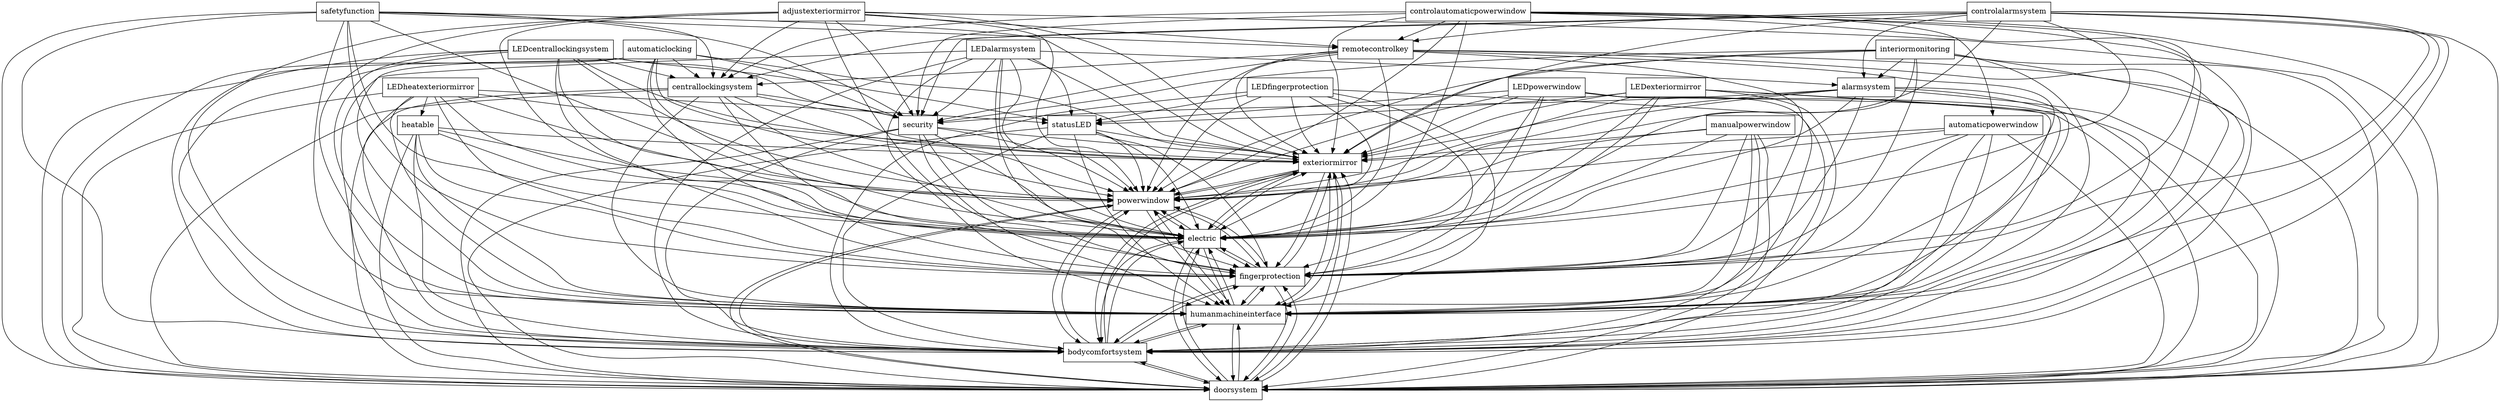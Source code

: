 digraph{
graph [rankdir=TB];
node [shape=box];
edge [arrowhead=normal];
0[label="exteriormirror",]
1[label="powerwindow",]
2[label="doorsystem",]
3[label="bodycomfortsystem",]
4[label="controlautomaticpowerwindow",]
5[label="LEDalarmsystem",]
6[label="security",]
7[label="LEDheatexteriormirror",]
8[label="safetyfunction",]
9[label="interiormonitoring",]
10[label="heatable",]
11[label="remotecontrolkey",]
12[label="controlalarmsystem",]
13[label="humanmachineinterface",]
14[label="LEDcentrallockingsystem",]
15[label="fingerprotection",]
16[label="LEDfingerprotection",]
17[label="electric",]
18[label="adjustexteriormirror",]
19[label="automaticlocking",]
20[label="alarmsystem",]
21[label="LEDpowerwindow",]
22[label="manualpowerwindow",]
23[label="centrallockingsystem",]
24[label="statusLED",]
25[label="LEDexteriormirror",]
26[label="automaticpowerwindow",]
0->1[label="",]
0->2[label="",]
0->3[label="",]
0->13[label="",]
0->15[label="",]
0->17[label="",]
1->0[label="",]
1->2[label="",]
1->3[label="",]
1->13[label="",]
1->15[label="",]
1->17[label="",]
2->0[label="",]
2->1[label="",]
2->3[label="",]
2->13[label="",]
2->15[label="",]
2->17[label="",]
3->0[label="",]
3->1[label="",]
3->2[label="",]
3->13[label="",]
3->15[label="",]
3->17[label="",]
4->0[label="",]
4->1[label="",]
4->2[label="",]
4->3[label="",]
4->6[label="",]
4->11[label="",]
4->13[label="",]
4->15[label="",]
4->17[label="",]
4->23[label="",]
4->26[label="",]
5->0[label="",]
5->1[label="",]
5->2[label="",]
5->3[label="",]
5->6[label="",]
5->13[label="",]
5->15[label="",]
5->17[label="",]
5->20[label="",]
5->24[label="",]
6->0[label="",]
6->1[label="",]
6->2[label="",]
6->3[label="",]
6->13[label="",]
6->15[label="",]
6->17[label="",]
7->0[label="",]
7->1[label="",]
7->2[label="",]
7->3[label="",]
7->10[label="",]
7->13[label="",]
7->15[label="",]
7->17[label="",]
7->24[label="",]
8->0[label="",]
8->1[label="",]
8->2[label="",]
8->3[label="",]
8->6[label="",]
8->11[label="",]
8->13[label="",]
8->15[label="",]
8->17[label="",]
8->23[label="",]
9->0[label="",]
9->1[label="",]
9->2[label="",]
9->3[label="",]
9->6[label="",]
9->13[label="",]
9->15[label="",]
9->17[label="",]
9->20[label="",]
10->0[label="",]
10->1[label="",]
10->2[label="",]
10->3[label="",]
10->13[label="",]
10->15[label="",]
10->17[label="",]
11->0[label="",]
11->1[label="",]
11->2[label="",]
11->3[label="",]
11->6[label="",]
11->13[label="",]
11->15[label="",]
11->17[label="",]
11->23[label="",]
12->0[label="",]
12->1[label="",]
12->2[label="",]
12->3[label="",]
12->6[label="",]
12->11[label="",]
12->13[label="",]
12->15[label="",]
12->17[label="",]
12->20[label="",]
12->23[label="",]
13->0[label="",]
13->1[label="",]
13->2[label="",]
13->3[label="",]
13->15[label="",]
13->17[label="",]
14->0[label="",]
14->1[label="",]
14->2[label="",]
14->3[label="",]
14->6[label="",]
14->13[label="",]
14->15[label="",]
14->17[label="",]
14->23[label="",]
14->24[label="",]
15->0[label="",]
15->1[label="",]
15->2[label="",]
15->3[label="",]
15->13[label="",]
15->17[label="",]
16->0[label="",]
16->1[label="",]
16->2[label="",]
16->3[label="",]
16->13[label="",]
16->15[label="",]
16->17[label="",]
16->24[label="",]
17->0[label="",]
17->1[label="",]
17->2[label="",]
17->3[label="",]
17->13[label="",]
17->15[label="",]
18->0[label="",]
18->1[label="",]
18->2[label="",]
18->3[label="",]
18->6[label="",]
18->11[label="",]
18->13[label="",]
18->15[label="",]
18->17[label="",]
18->23[label="",]
19->0[label="",]
19->1[label="",]
19->2[label="",]
19->3[label="",]
19->6[label="",]
19->13[label="",]
19->15[label="",]
19->17[label="",]
19->23[label="",]
20->0[label="",]
20->1[label="",]
20->2[label="",]
20->3[label="",]
20->6[label="",]
20->13[label="",]
20->15[label="",]
20->17[label="",]
21->0[label="",]
21->1[label="",]
21->2[label="",]
21->3[label="",]
21->13[label="",]
21->15[label="",]
21->17[label="",]
21->24[label="",]
22->0[label="",]
22->1[label="",]
22->2[label="",]
22->3[label="",]
22->13[label="",]
22->15[label="",]
22->17[label="",]
23->0[label="",]
23->1[label="",]
23->2[label="",]
23->3[label="",]
23->6[label="",]
23->13[label="",]
23->15[label="",]
23->17[label="",]
24->0[label="",]
24->1[label="",]
24->2[label="",]
24->3[label="",]
24->13[label="",]
24->15[label="",]
24->17[label="",]
25->0[label="",]
25->1[label="",]
25->2[label="",]
25->3[label="",]
25->13[label="",]
25->15[label="",]
25->17[label="",]
25->24[label="",]
26->0[label="",]
26->1[label="",]
26->2[label="",]
26->3[label="",]
26->13[label="",]
26->15[label="",]
26->17[label="",]
}
